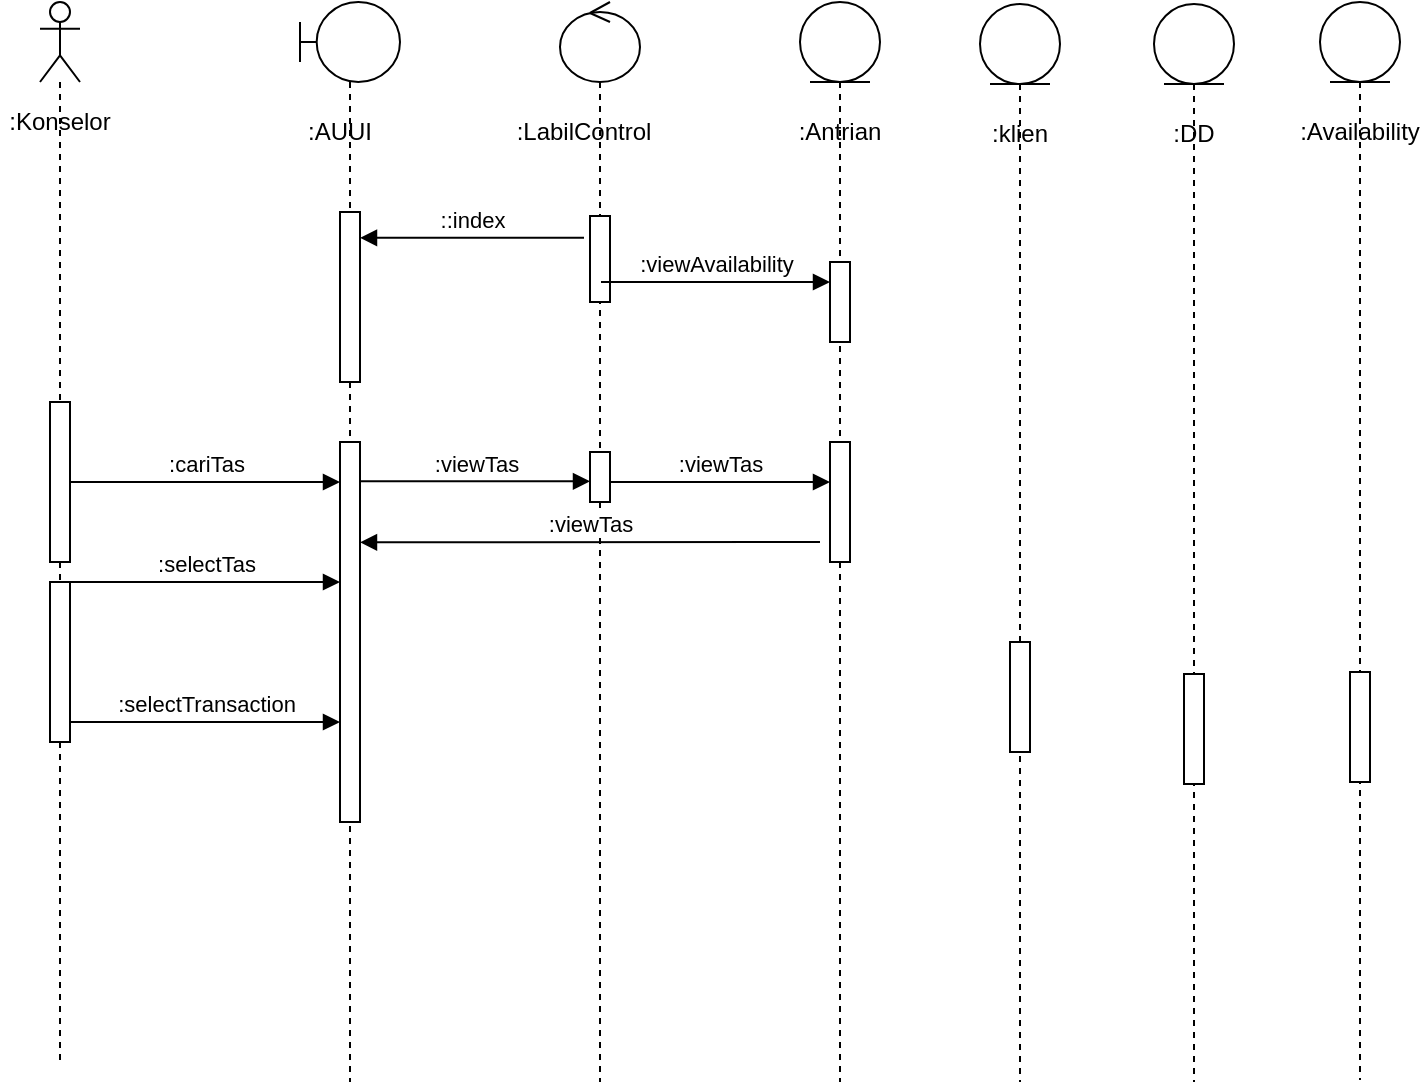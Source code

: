 <mxfile version="22.1.7" type="github">
  <diagram name="Page-1" id="zYGFYwWdgDgnHZVmgpOS">
    <mxGraphModel dx="872" dy="447" grid="1" gridSize="10" guides="1" tooltips="1" connect="1" arrows="1" fold="1" page="1" pageScale="1" pageWidth="850" pageHeight="1100" math="0" shadow="0">
      <root>
        <mxCell id="0" />
        <mxCell id="1" parent="0" />
        <mxCell id="6ISc3NO1TbWstHizMqf0-1" value="" style="shape=umlLifeline;perimeter=lifelinePerimeter;whiteSpace=wrap;html=1;container=0;dropTarget=0;collapsible=0;recursiveResize=0;outlineConnect=0;portConstraint=eastwest;newEdgeStyle={&quot;curved&quot;:0,&quot;rounded&quot;:0};participant=umlActor;" parent="1" vertex="1">
          <mxGeometry x="40" y="160" width="20" height="530" as="geometry" />
        </mxCell>
        <mxCell id="31nMpwVcb4EoJ7QhzkkQ-23" value="" style="html=1;points=[[0,0,0,0,5],[0,1,0,0,-5],[1,0,0,0,5],[1,1,0,0,-5]];perimeter=orthogonalPerimeter;outlineConnect=0;targetShapes=umlLifeline;portConstraint=eastwest;newEdgeStyle={&quot;curved&quot;:0,&quot;rounded&quot;:0};" parent="6ISc3NO1TbWstHizMqf0-1" vertex="1">
          <mxGeometry x="5" y="290" width="10" height="80" as="geometry" />
        </mxCell>
        <mxCell id="6ISc3NO1TbWstHizMqf0-3" value=":AUUI" style="text;html=1;strokeColor=none;fillColor=none;align=center;verticalAlign=middle;whiteSpace=wrap;rounded=0;" parent="1" vertex="1">
          <mxGeometry x="160" y="210" width="60" height="30" as="geometry" />
        </mxCell>
        <mxCell id="6ISc3NO1TbWstHizMqf0-4" value=":LabilControl" style="text;html=1;strokeColor=none;fillColor=none;align=center;verticalAlign=middle;whiteSpace=wrap;rounded=0;" parent="1" vertex="1">
          <mxGeometry x="282" y="210" width="60" height="30" as="geometry" />
        </mxCell>
        <mxCell id="6ISc3NO1TbWstHizMqf0-6" value="" style="shape=umlLifeline;perimeter=lifelinePerimeter;whiteSpace=wrap;html=1;container=0;dropTarget=0;collapsible=0;recursiveResize=0;outlineConnect=0;portConstraint=eastwest;newEdgeStyle={&quot;curved&quot;:0,&quot;rounded&quot;:0};participant=umlBoundary;" parent="1" vertex="1">
          <mxGeometry x="170" y="160" width="50" height="540" as="geometry" />
        </mxCell>
        <mxCell id="6ISc3NO1TbWstHizMqf0-14" value=":Konselor" style="text;html=1;strokeColor=none;fillColor=none;align=center;verticalAlign=middle;whiteSpace=wrap;rounded=0;" parent="1" vertex="1">
          <mxGeometry x="20" y="205" width="60" height="30" as="geometry" />
        </mxCell>
        <mxCell id="6ISc3NO1TbWstHizMqf0-20" value="" style="shape=umlLifeline;perimeter=lifelinePerimeter;whiteSpace=wrap;html=1;container=1;dropTarget=0;collapsible=0;recursiveResize=0;outlineConnect=0;portConstraint=eastwest;newEdgeStyle={&quot;curved&quot;:0,&quot;rounded&quot;:0};participant=umlControl;" parent="1" vertex="1">
          <mxGeometry x="300" y="160" width="40" height="540" as="geometry" />
        </mxCell>
        <mxCell id="6ISc3NO1TbWstHizMqf0-22" value="" style="html=1;points=[[0,0,0,0,5],[0,1,0,0,-5],[1,0,0,0,5],[1,1,0,0,-5]];perimeter=orthogonalPerimeter;outlineConnect=0;targetShapes=umlLifeline;portConstraint=eastwest;newEdgeStyle={&quot;curved&quot;:0,&quot;rounded&quot;:0};" parent="6ISc3NO1TbWstHizMqf0-20" vertex="1">
          <mxGeometry x="15" y="107" width="10" height="43" as="geometry" />
        </mxCell>
        <mxCell id="31nMpwVcb4EoJ7QhzkkQ-13" value="" style="html=1;points=[[0,0,0,0,5],[0,1,0,0,-5],[1,0,0,0,5],[1,1,0,0,-5]];perimeter=orthogonalPerimeter;outlineConnect=0;targetShapes=umlLifeline;portConstraint=eastwest;newEdgeStyle={&quot;curved&quot;:0,&quot;rounded&quot;:0};" parent="6ISc3NO1TbWstHizMqf0-20" vertex="1">
          <mxGeometry x="15" y="225" width="10" height="25" as="geometry" />
        </mxCell>
        <mxCell id="6ISc3NO1TbWstHizMqf0-26" value="::index" style="html=1;verticalAlign=bottom;endArrow=block;curved=0;rounded=0;exitX=-0.3;exitY=0.254;exitDx=0;exitDy=0;exitPerimeter=0;" parent="1" source="6ISc3NO1TbWstHizMqf0-22" target="6ISc3NO1TbWstHizMqf0-21" edge="1">
          <mxGeometry width="80" relative="1" as="geometry">
            <mxPoint x="380" y="350" as="sourcePoint" />
            <mxPoint x="200" y="280" as="targetPoint" />
          </mxGeometry>
        </mxCell>
        <mxCell id="6ISc3NO1TbWstHizMqf0-27" value=":viewAvailability" style="html=1;verticalAlign=bottom;endArrow=block;curved=0;rounded=0;" parent="1" edge="1">
          <mxGeometry width="80" relative="1" as="geometry">
            <mxPoint x="320.5" y="300" as="sourcePoint" />
            <mxPoint x="435.0" y="300" as="targetPoint" />
          </mxGeometry>
        </mxCell>
        <mxCell id="6ISc3NO1TbWstHizMqf0-43" value=":DD" style="text;html=1;strokeColor=none;fillColor=none;align=center;verticalAlign=middle;whiteSpace=wrap;rounded=0;" parent="1" vertex="1">
          <mxGeometry x="587" y="211" width="60" height="30" as="geometry" />
        </mxCell>
        <mxCell id="6ISc3NO1TbWstHizMqf0-5" value=":Antrian" style="text;html=1;strokeColor=none;fillColor=none;align=center;verticalAlign=middle;whiteSpace=wrap;rounded=0;" parent="1" vertex="1">
          <mxGeometry x="410" y="210" width="60" height="30" as="geometry" />
        </mxCell>
        <mxCell id="6ISc3NO1TbWstHizMqf0-8" value="" style="shape=umlLifeline;perimeter=lifelinePerimeter;whiteSpace=wrap;html=1;container=1;dropTarget=0;collapsible=0;recursiveResize=0;outlineConnect=0;portConstraint=eastwest;newEdgeStyle={&quot;curved&quot;:0,&quot;rounded&quot;:0};participant=umlEntity;" parent="1" vertex="1">
          <mxGeometry x="420" y="160" width="40" height="540" as="geometry" />
        </mxCell>
        <mxCell id="6ISc3NO1TbWstHizMqf0-24" value="" style="html=1;points=[[0,0,0,0,5],[0,1,0,0,-5],[1,0,0,0,5],[1,1,0,0,-5]];perimeter=orthogonalPerimeter;outlineConnect=0;targetShapes=umlLifeline;portConstraint=eastwest;newEdgeStyle={&quot;curved&quot;:0,&quot;rounded&quot;:0};" parent="6ISc3NO1TbWstHizMqf0-8" vertex="1">
          <mxGeometry x="15" y="135" width="10" height="5" as="geometry" />
        </mxCell>
        <mxCell id="31nMpwVcb4EoJ7QhzkkQ-15" value="" style="html=1;points=[[0,0,0,0,5],[0,1,0,0,-5],[1,0,0,0,5],[1,1,0,0,-5]];perimeter=orthogonalPerimeter;outlineConnect=0;targetShapes=umlLifeline;portConstraint=eastwest;newEdgeStyle={&quot;curved&quot;:0,&quot;rounded&quot;:0};" parent="6ISc3NO1TbWstHizMqf0-8" vertex="1">
          <mxGeometry x="15" y="220" width="10" height="60" as="geometry" />
        </mxCell>
        <mxCell id="6ISc3NO1TbWstHizMqf0-21" value="" style="html=1;points=[[0,0,0,0,5],[0,1,0,0,-5],[1,0,0,0,5],[1,1,0,0,-5]];perimeter=orthogonalPerimeter;outlineConnect=0;targetShapes=umlLifeline;portConstraint=eastwest;newEdgeStyle={&quot;curved&quot;:0,&quot;rounded&quot;:0};" parent="1" vertex="1">
          <mxGeometry x="190" y="265" width="10" height="85" as="geometry" />
        </mxCell>
        <mxCell id="31nMpwVcb4EoJ7QhzkkQ-6" value="" style="html=1;verticalAlign=bottom;endArrow=block;curved=0;rounded=0;" parent="1" target="31nMpwVcb4EoJ7QhzkkQ-5" edge="1">
          <mxGeometry width="80" relative="1" as="geometry">
            <mxPoint x="440" y="330" as="sourcePoint" />
            <mxPoint x="650" y="330" as="targetPoint" />
          </mxGeometry>
        </mxCell>
        <mxCell id="31nMpwVcb4EoJ7QhzkkQ-5" value="" style="html=1;points=[[0,0,0,0,5],[0,1,0,0,-5],[1,0,0,0,5],[1,1,0,0,-5]];perimeter=orthogonalPerimeter;outlineConnect=0;targetShapes=umlLifeline;portConstraint=eastwest;newEdgeStyle={&quot;curved&quot;:0,&quot;rounded&quot;:0};" parent="1" vertex="1">
          <mxGeometry x="435" y="290" width="10" height="40" as="geometry" />
        </mxCell>
        <mxCell id="6ISc3NO1TbWstHizMqf0-46" value="" style="html=1;points=[[0,0,0,0,5],[0,1,0,0,-5],[1,0,0,0,5],[1,1,0,0,-5]];perimeter=orthogonalPerimeter;outlineConnect=0;targetShapes=umlLifeline;portConstraint=eastwest;newEdgeStyle={&quot;curved&quot;:0,&quot;rounded&quot;:0};" parent="1" vertex="1">
          <mxGeometry x="190" y="380" width="10" height="190" as="geometry" />
        </mxCell>
        <mxCell id="31nMpwVcb4EoJ7QhzkkQ-12" value=":cariTas" style="html=1;verticalAlign=bottom;endArrow=block;curved=0;rounded=0;" parent="1" source="31nMpwVcb4EoJ7QhzkkQ-10" target="6ISc3NO1TbWstHizMqf0-46" edge="1">
          <mxGeometry width="80" relative="1" as="geometry">
            <mxPoint x="60" y="380" as="sourcePoint" />
            <mxPoint x="140" y="380" as="targetPoint" />
          </mxGeometry>
        </mxCell>
        <mxCell id="31nMpwVcb4EoJ7QhzkkQ-10" value="" style="html=1;points=[[0,0,0,0,5],[0,1,0,0,-5],[1,0,0,0,5],[1,1,0,0,-5]];perimeter=orthogonalPerimeter;outlineConnect=0;targetShapes=umlLifeline;portConstraint=eastwest;newEdgeStyle={&quot;curved&quot;:0,&quot;rounded&quot;:0};" parent="1" vertex="1">
          <mxGeometry x="45" y="360" width="10" height="80" as="geometry" />
        </mxCell>
        <mxCell id="31nMpwVcb4EoJ7QhzkkQ-14" value=":viewTas" style="html=1;verticalAlign=bottom;endArrow=block;curved=0;rounded=0;" parent="1" target="31nMpwVcb4EoJ7QhzkkQ-13" edge="1">
          <mxGeometry width="80" relative="1" as="geometry">
            <mxPoint x="200" y="399.66" as="sourcePoint" />
            <mxPoint x="310" y="400" as="targetPoint" />
          </mxGeometry>
        </mxCell>
        <mxCell id="31nMpwVcb4EoJ7QhzkkQ-16" value=":viewTas" style="html=1;verticalAlign=bottom;endArrow=block;curved=0;rounded=0;" parent="1" source="31nMpwVcb4EoJ7QhzkkQ-13" edge="1">
          <mxGeometry width="80" relative="1" as="geometry">
            <mxPoint x="330" y="400" as="sourcePoint" />
            <mxPoint x="435" y="400" as="targetPoint" />
          </mxGeometry>
        </mxCell>
        <mxCell id="31nMpwVcb4EoJ7QhzkkQ-17" value=":viewTas" style="html=1;verticalAlign=bottom;endArrow=block;curved=0;rounded=0;" parent="1" edge="1">
          <mxGeometry width="80" relative="1" as="geometry">
            <mxPoint x="430" y="430" as="sourcePoint" />
            <mxPoint x="200.0" y="430.16" as="targetPoint" />
          </mxGeometry>
        </mxCell>
        <mxCell id="31nMpwVcb4EoJ7QhzkkQ-22" value=":selectTas" style="html=1;verticalAlign=bottom;endArrow=block;curved=0;rounded=0;" parent="1" target="6ISc3NO1TbWstHizMqf0-46" edge="1">
          <mxGeometry width="80" relative="1" as="geometry">
            <mxPoint x="55" y="450" as="sourcePoint" />
            <mxPoint x="180" y="450" as="targetPoint" />
          </mxGeometry>
        </mxCell>
        <mxCell id="6ISc3NO1TbWstHizMqf0-36" value="" style="shape=umlLifeline;perimeter=lifelinePerimeter;whiteSpace=wrap;html=1;container=0;dropTarget=0;collapsible=0;recursiveResize=0;outlineConnect=0;portConstraint=eastwest;newEdgeStyle={&quot;curved&quot;:0,&quot;rounded&quot;:0};participant=umlEntity;" parent="1" vertex="1">
          <mxGeometry x="510" y="161" width="40" height="539" as="geometry" />
        </mxCell>
        <mxCell id="6ISc3NO1TbWstHizMqf0-37" value="" style="html=1;points=[[0,0,0,0,5],[0,1,0,0,-5],[1,0,0,0,5],[1,1,0,0,-5]];perimeter=orthogonalPerimeter;outlineConnect=0;targetShapes=umlLifeline;portConstraint=eastwest;newEdgeStyle={&quot;curved&quot;:0,&quot;rounded&quot;:0};" parent="6ISc3NO1TbWstHizMqf0-36" vertex="1">
          <mxGeometry x="15" y="319" width="10" height="55" as="geometry" />
        </mxCell>
        <mxCell id="6ISc3NO1TbWstHizMqf0-35" value=":klien" style="text;html=1;strokeColor=none;fillColor=none;align=center;verticalAlign=middle;whiteSpace=wrap;rounded=0;" parent="1" vertex="1">
          <mxGeometry x="500" y="211" width="60" height="30" as="geometry" />
        </mxCell>
        <mxCell id="31nMpwVcb4EoJ7QhzkkQ-20" value="" style="shape=umlLifeline;perimeter=lifelinePerimeter;whiteSpace=wrap;html=1;container=0;dropTarget=0;collapsible=0;recursiveResize=0;outlineConnect=0;portConstraint=eastwest;newEdgeStyle={&quot;curved&quot;:0,&quot;rounded&quot;:0};participant=umlEntity;" parent="1" vertex="1">
          <mxGeometry x="597" y="161" width="40" height="539" as="geometry" />
        </mxCell>
        <mxCell id="31nMpwVcb4EoJ7QhzkkQ-21" value="" style="html=1;points=[[0,0,0,0,5],[0,1,0,0,-5],[1,0,0,0,5],[1,1,0,0,-5]];perimeter=orthogonalPerimeter;outlineConnect=0;targetShapes=umlLifeline;portConstraint=eastwest;newEdgeStyle={&quot;curved&quot;:0,&quot;rounded&quot;:0};" parent="31nMpwVcb4EoJ7QhzkkQ-20" vertex="1">
          <mxGeometry x="15" y="335" width="10" height="55" as="geometry" />
        </mxCell>
        <mxCell id="31nMpwVcb4EoJ7QhzkkQ-25" value=":selectTransaction" style="html=1;verticalAlign=bottom;endArrow=block;curved=0;rounded=0;" parent="1" edge="1">
          <mxGeometry width="80" relative="1" as="geometry">
            <mxPoint x="55" y="520" as="sourcePoint" />
            <mxPoint x="190" y="520" as="targetPoint" />
          </mxGeometry>
        </mxCell>
        <mxCell id="9MAPe5Gw6r6Vr39sk6Cp-1" value="" style="shape=umlLifeline;perimeter=lifelinePerimeter;whiteSpace=wrap;html=1;container=0;dropTarget=0;collapsible=0;recursiveResize=0;outlineConnect=0;portConstraint=eastwest;newEdgeStyle={&quot;curved&quot;:0,&quot;rounded&quot;:0};participant=umlEntity;" parent="1" vertex="1">
          <mxGeometry x="680" y="160" width="40" height="539" as="geometry" />
        </mxCell>
        <mxCell id="9MAPe5Gw6r6Vr39sk6Cp-2" value="" style="html=1;points=[[0,0,0,0,5],[0,1,0,0,-5],[1,0,0,0,5],[1,1,0,0,-5]];perimeter=orthogonalPerimeter;outlineConnect=0;targetShapes=umlLifeline;portConstraint=eastwest;newEdgeStyle={&quot;curved&quot;:0,&quot;rounded&quot;:0};" parent="9MAPe5Gw6r6Vr39sk6Cp-1" vertex="1">
          <mxGeometry x="15" y="335" width="10" height="55" as="geometry" />
        </mxCell>
        <mxCell id="9MAPe5Gw6r6Vr39sk6Cp-3" value=":Availability" style="text;html=1;strokeColor=none;fillColor=none;align=center;verticalAlign=middle;whiteSpace=wrap;rounded=0;" parent="1" vertex="1">
          <mxGeometry x="670" y="210" width="60" height="30" as="geometry" />
        </mxCell>
      </root>
    </mxGraphModel>
  </diagram>
</mxfile>
